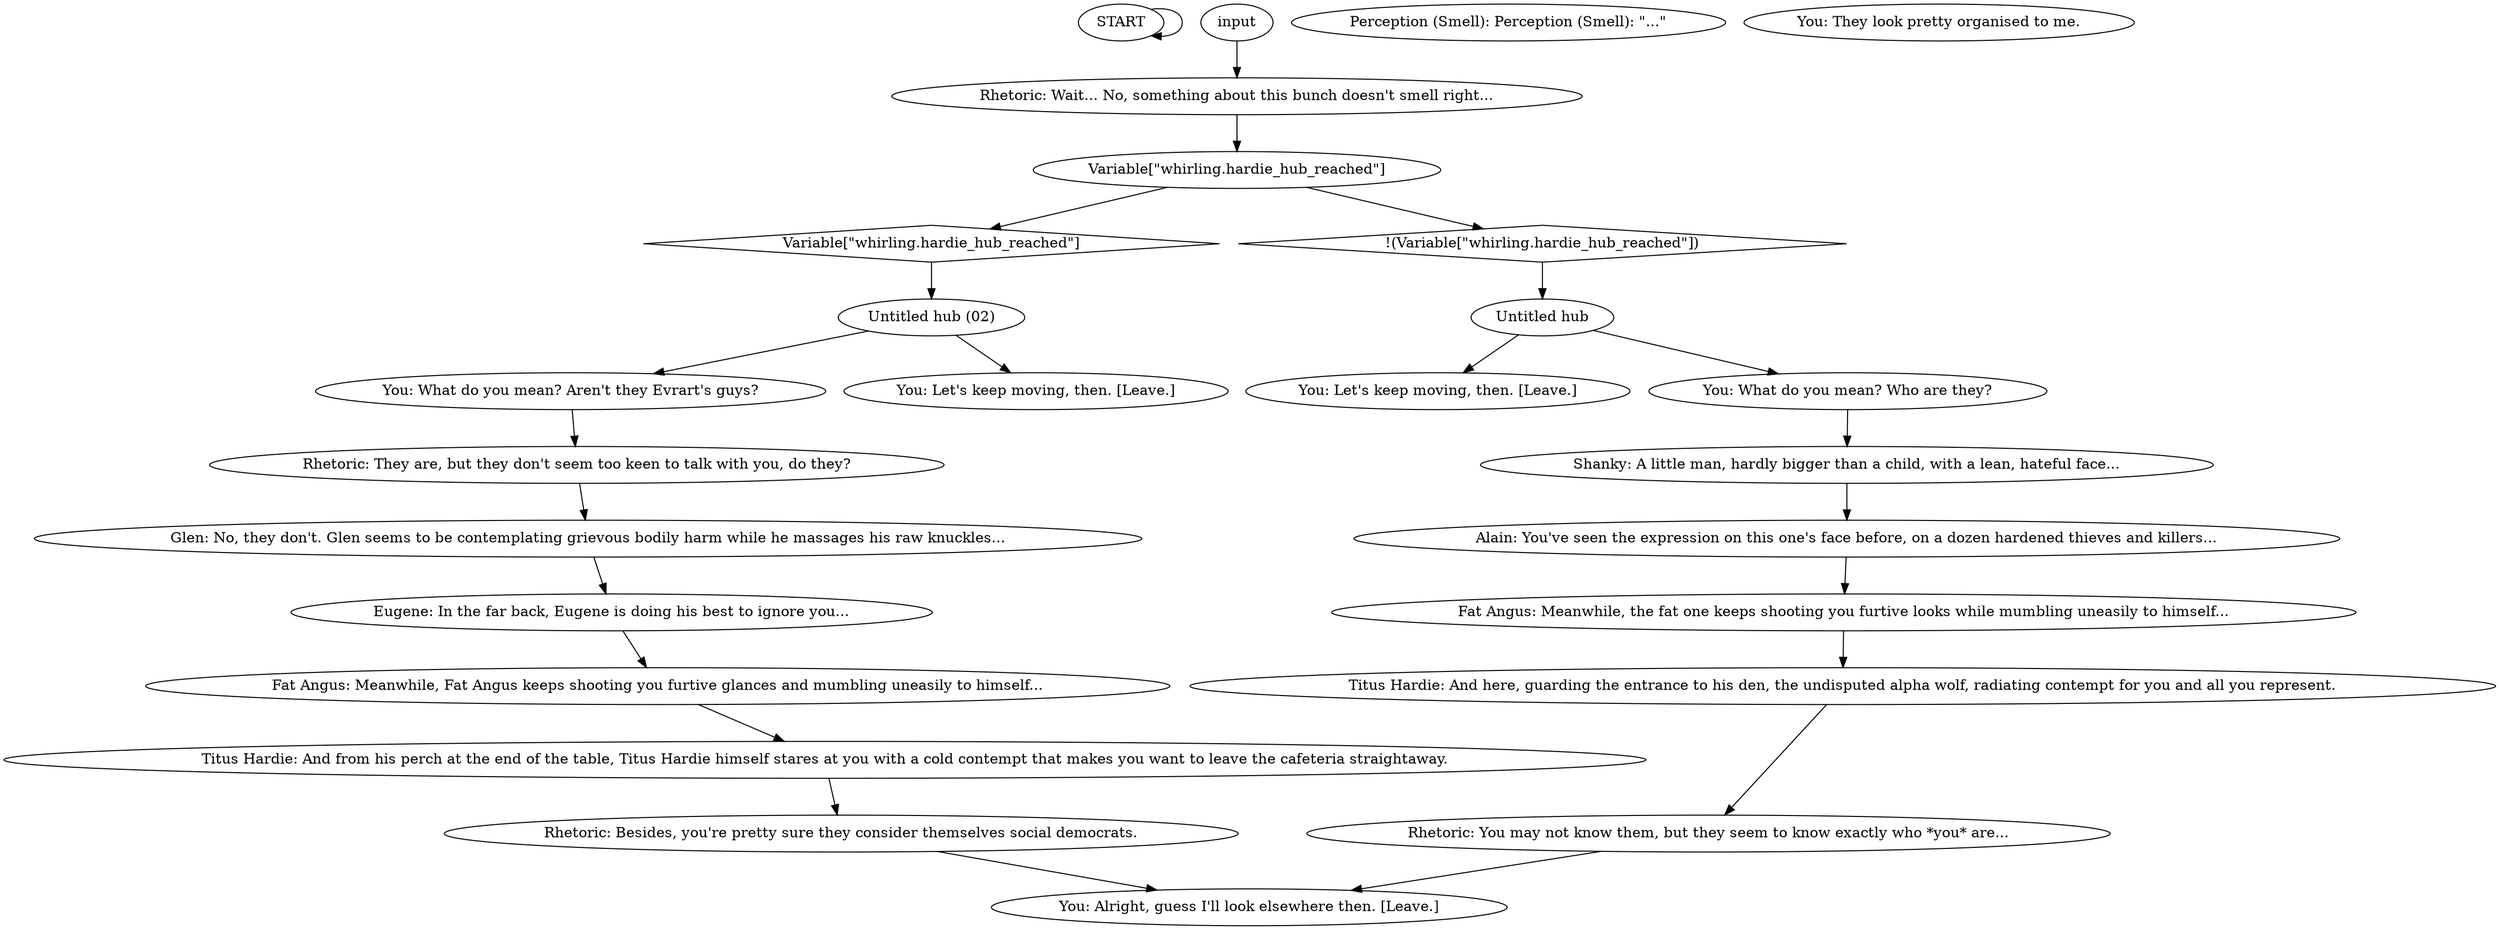 # WHIRLING F1 / orb communist quest
# Orb for wondering whether the Hardies are a communist cell. PART OF THE COMMUNIST DREAM QUEST.
# ==================================================
digraph G {
	  0 [label="START"];
	  1 [label="input"];
	  2 [label="Titus Hardie: And from his perch at the end of the table, Titus Hardie himself stares at you with a cold contempt that makes you want to leave the cafeteria straightaway."];
	  3 [label="You: What do you mean? Aren't they Evrart's guys?"];
	  4 [label="You: Alright, guess I'll look elsewhere then. [Leave.]"];
	  5 [label="Glen: No, they don't. Glen seems to be contemplating grievous bodily harm while he massages his raw knuckles..."];
	  6 [label="Shanky: A little man, hardly bigger than a child, with a lean, hateful face..."];
	  7 [label="Variable[\"whirling.hardie_hub_reached\"]"];
	  8 [label="Variable[\"whirling.hardie_hub_reached\"]", shape=diamond];
	  9 [label="!(Variable[\"whirling.hardie_hub_reached\"])", shape=diamond];
	  10 [label="You: Let's keep moving, then. [Leave.]"];
	  11 [label="You: Let's keep moving, then. [Leave.]"];
	  12 [label="Fat Angus: Meanwhile, Fat Angus keeps shooting you furtive glances and mumbling uneasily to himself..."];
	  13 [label="You: What do you mean? Who are they?"];
	  14 [label="Untitled hub"];
	  15 [label="Rhetoric: You may not know them, but they seem to know exactly who *you* are..."];
	  16 [label="Alain: You've seen the expression on this one's face before, on a dozen hardened thieves and killers..."];
	  17 [label="Untitled hub (02)"];
	  18 [label="Titus Hardie: And here, guarding the entrance to his den, the undisputed alpha wolf, radiating contempt for you and all you represent."];
	  19 [label="Perception (Smell): Perception (Smell): \"...\""];
	  20 [label="Fat Angus: Meanwhile, the fat one keeps shooting you furtive looks while mumbling uneasily to himself..."];
	  21 [label="Rhetoric: They are, but they don't seem too keen to talk with you, do they?"];
	  22 [label="Eugene: In the far back, Eugene is doing his best to ignore you..."];
	  23 [label="Rhetoric: Wait... No, something about this bunch doesn't smell right..."];
	  24 [label="Rhetoric: Besides, you're pretty sure they consider themselves social democrats."];
	  25 [label="You: They look pretty organised to me."];
	  0 -> 0
	  1 -> 23
	  2 -> 24
	  3 -> 21
	  5 -> 22
	  6 -> 16
	  7 -> 8
	  7 -> 9
	  8 -> 17
	  9 -> 14
	  12 -> 2
	  13 -> 6
	  14 -> 10
	  14 -> 13
	  15 -> 4
	  16 -> 20
	  17 -> 11
	  17 -> 3
	  18 -> 15
	  20 -> 18
	  21 -> 5
	  22 -> 12
	  23 -> 7
	  24 -> 4
}

